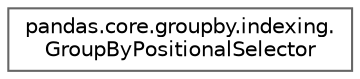 digraph "Graphical Class Hierarchy"
{
 // LATEX_PDF_SIZE
  bgcolor="transparent";
  edge [fontname=Helvetica,fontsize=10,labelfontname=Helvetica,labelfontsize=10];
  node [fontname=Helvetica,fontsize=10,shape=box,height=0.2,width=0.4];
  rankdir="LR";
  Node0 [id="Node000000",label="pandas.core.groupby.indexing.\lGroupByPositionalSelector",height=0.2,width=0.4,color="grey40", fillcolor="white", style="filled",URL="$da/d1e/classpandas_1_1core_1_1groupby_1_1indexing_1_1GroupByPositionalSelector.html",tooltip=" "];
}
